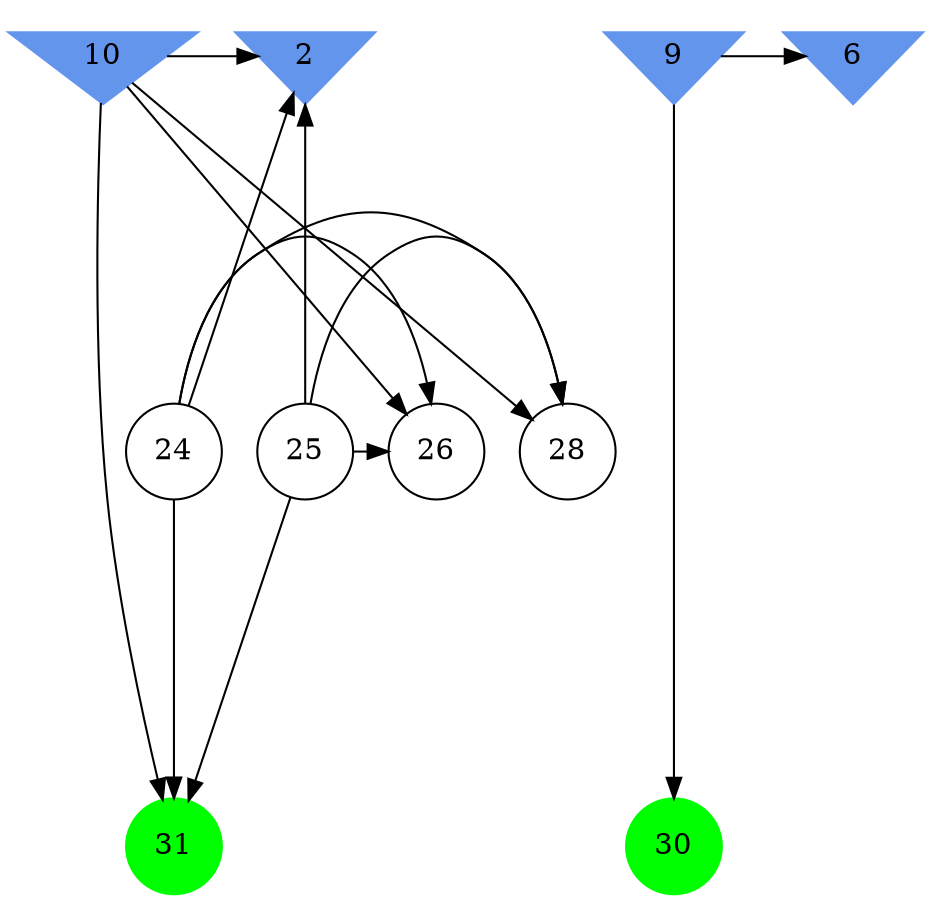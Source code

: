 digraph brain {
	ranksep=2.0;
	2 [shape=invtriangle,style=filled,color=cornflowerblue];
	6 [shape=invtriangle,style=filled,color=cornflowerblue];
	9 [shape=invtriangle,style=filled,color=cornflowerblue];
	10 [shape=invtriangle,style=filled,color=cornflowerblue];
	24 [shape=circle,color=black];
	25 [shape=circle,color=black];
	26 [shape=circle,color=black];
	28 [shape=circle,color=black];
	30 [shape=circle,style=filled,color=green];
	31 [shape=circle,style=filled,color=green];
	25	->	2;
	25	->	28;
	25	->	26;
	25	->	31;
	24	->	2;
	24	->	28;
	24	->	26;
	24	->	31;
	10	->	2;
	10	->	28;
	10	->	26;
	10	->	31;
	9	->	6;
	9	->	30;
	{ rank=same; 2; 6; 9; 10; }
	{ rank=same; 24; 25; 26; 28; }
	{ rank=same; 30; 31; }
}

